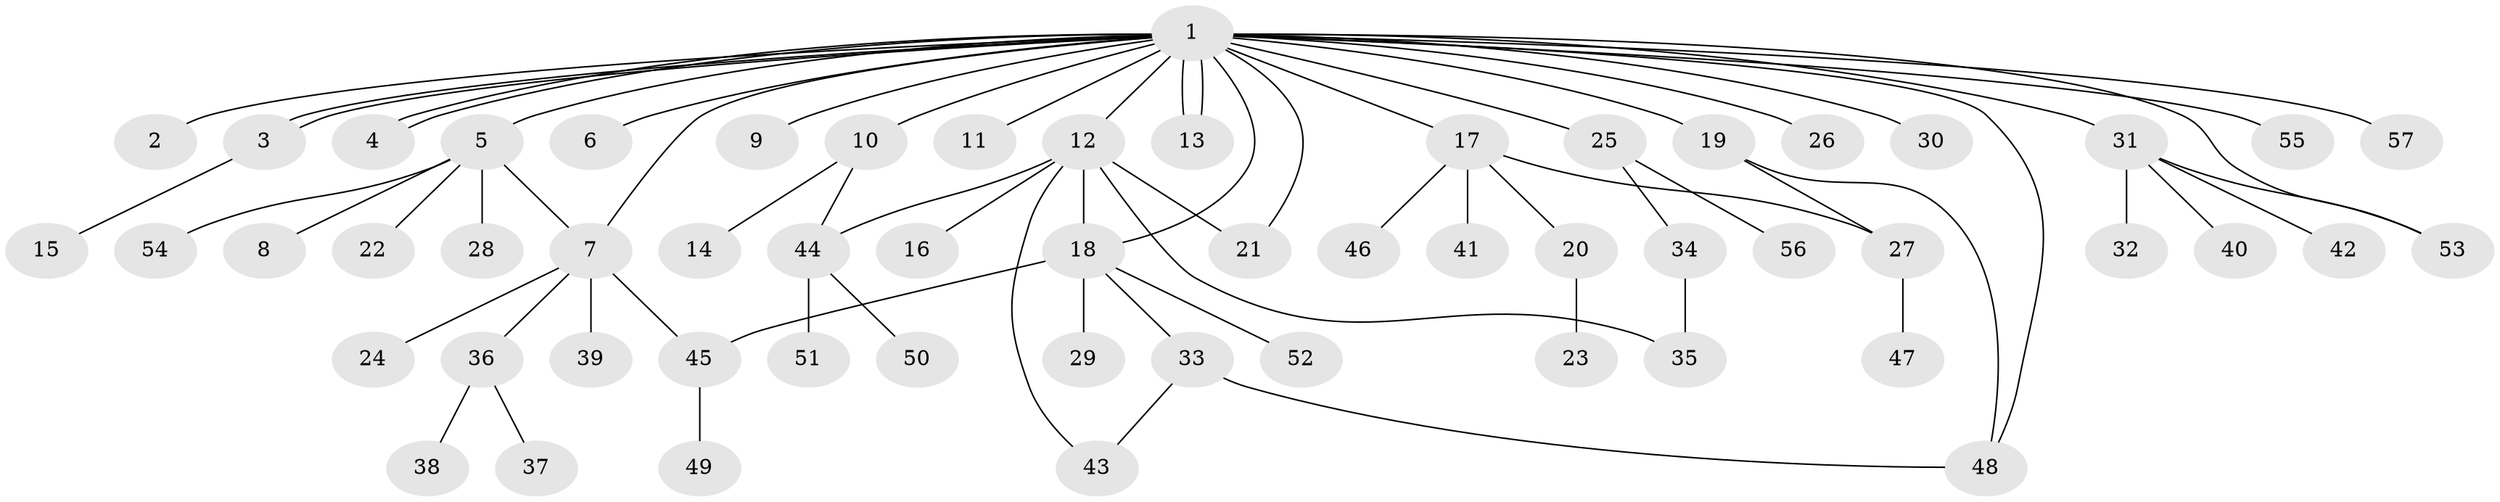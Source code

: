 // coarse degree distribution, {15: 0.058823529411764705, 1: 0.8823529411764706, 2: 0.058823529411764705}
// Generated by graph-tools (version 1.1) at 2025/18/03/04/25 18:18:19]
// undirected, 57 vertices, 70 edges
graph export_dot {
graph [start="1"]
  node [color=gray90,style=filled];
  1;
  2;
  3;
  4;
  5;
  6;
  7;
  8;
  9;
  10;
  11;
  12;
  13;
  14;
  15;
  16;
  17;
  18;
  19;
  20;
  21;
  22;
  23;
  24;
  25;
  26;
  27;
  28;
  29;
  30;
  31;
  32;
  33;
  34;
  35;
  36;
  37;
  38;
  39;
  40;
  41;
  42;
  43;
  44;
  45;
  46;
  47;
  48;
  49;
  50;
  51;
  52;
  53;
  54;
  55;
  56;
  57;
  1 -- 2;
  1 -- 3;
  1 -- 3;
  1 -- 4;
  1 -- 4;
  1 -- 5;
  1 -- 6;
  1 -- 7;
  1 -- 9;
  1 -- 10;
  1 -- 11;
  1 -- 12;
  1 -- 13;
  1 -- 13;
  1 -- 17;
  1 -- 18;
  1 -- 19;
  1 -- 21;
  1 -- 25;
  1 -- 26;
  1 -- 30;
  1 -- 31;
  1 -- 48;
  1 -- 53;
  1 -- 55;
  1 -- 57;
  3 -- 15;
  5 -- 7;
  5 -- 8;
  5 -- 22;
  5 -- 28;
  5 -- 54;
  7 -- 24;
  7 -- 36;
  7 -- 39;
  7 -- 45;
  10 -- 14;
  10 -- 44;
  12 -- 16;
  12 -- 18;
  12 -- 21;
  12 -- 35;
  12 -- 43;
  12 -- 44;
  17 -- 20;
  17 -- 27;
  17 -- 41;
  17 -- 46;
  18 -- 29;
  18 -- 33;
  18 -- 45;
  18 -- 52;
  19 -- 27;
  19 -- 48;
  20 -- 23;
  25 -- 34;
  25 -- 56;
  27 -- 47;
  31 -- 32;
  31 -- 40;
  31 -- 42;
  31 -- 53;
  33 -- 43;
  33 -- 48;
  34 -- 35;
  36 -- 37;
  36 -- 38;
  44 -- 50;
  44 -- 51;
  45 -- 49;
}
